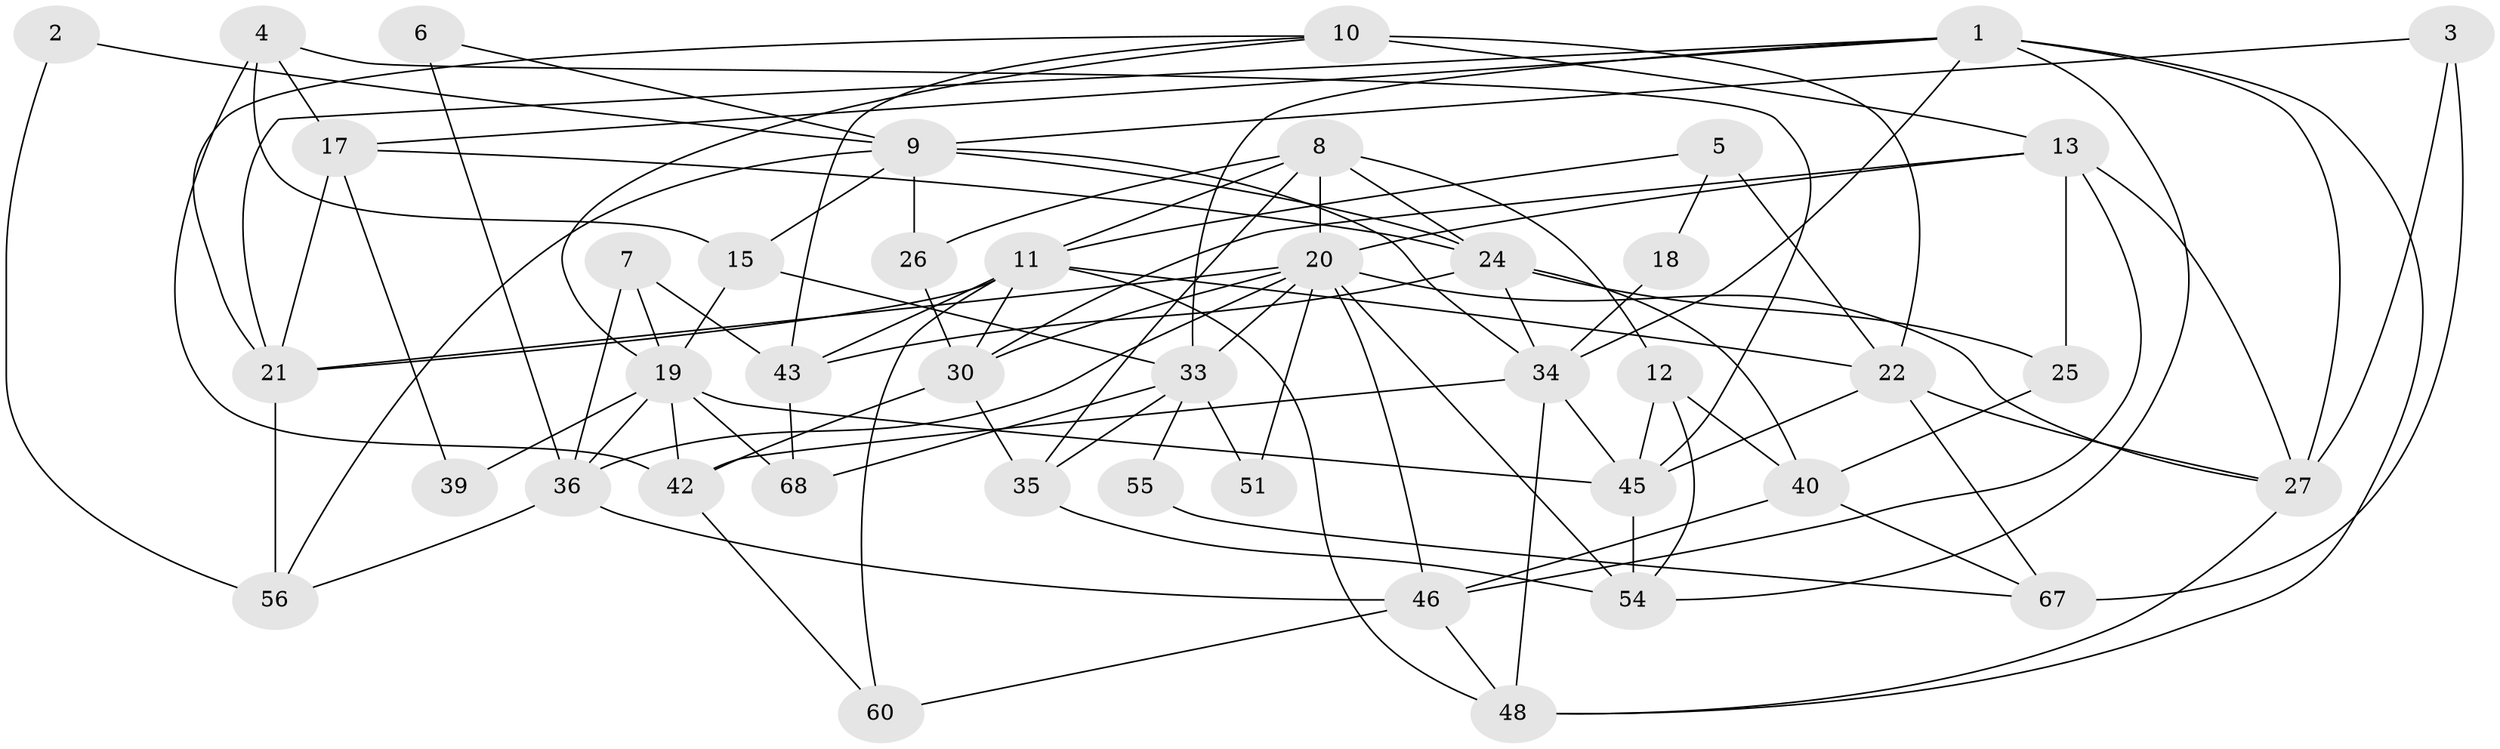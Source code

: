 // original degree distribution, {7: 0.027777777777777776, 2: 0.125, 3: 0.25, 4: 0.2916666666666667, 8: 0.013888888888888888, 5: 0.2222222222222222, 6: 0.06944444444444445}
// Generated by graph-tools (version 1.1) at 2025/18/03/04/25 18:18:40]
// undirected, 43 vertices, 104 edges
graph export_dot {
graph [start="1"]
  node [color=gray90,style=filled];
  1;
  2;
  3;
  4;
  5;
  6;
  7;
  8 [super="+14"];
  9;
  10 [super="+65"];
  11 [super="+57"];
  12;
  13 [super="+16+37"];
  15;
  17;
  18;
  19 [super="+23"];
  20 [super="+28"];
  21 [super="+52"];
  22 [super="+29"];
  24 [super="+47"];
  25;
  26;
  27 [super="+49"];
  30 [super="+31"];
  33 [super="+62+66+58"];
  34 [super="+64"];
  35;
  36 [super="+38"];
  39;
  40;
  42 [super="+44"];
  43;
  45 [super="+70"];
  46 [super="+50"];
  48;
  51;
  54 [super="+71"];
  55;
  56;
  60;
  67;
  68;
  1 -- 17;
  1 -- 27;
  1 -- 48;
  1 -- 54;
  1 -- 33;
  1 -- 21;
  1 -- 34;
  2 -- 9;
  2 -- 56;
  3 -- 9;
  3 -- 67;
  3 -- 27;
  4 -- 17;
  4 -- 45;
  4 -- 15;
  4 -- 42;
  5 -- 22 [weight=2];
  5 -- 11;
  5 -- 18;
  6 -- 9;
  6 -- 36 [weight=2];
  7 -- 43;
  7 -- 19;
  7 -- 36;
  8 -- 12;
  8 -- 35;
  8 -- 20 [weight=2];
  8 -- 24;
  8 -- 26;
  8 -- 11;
  9 -- 56;
  9 -- 24;
  9 -- 15;
  9 -- 26;
  9 -- 34;
  10 -- 22;
  10 -- 43;
  10 -- 21;
  10 -- 13 [weight=2];
  10 -- 19;
  11 -- 48;
  11 -- 43;
  11 -- 60;
  11 -- 22;
  11 -- 21;
  11 -- 30;
  12 -- 40;
  12 -- 45;
  12 -- 54;
  13 -- 25;
  13 -- 46;
  13 -- 27;
  13 -- 30;
  13 -- 20;
  15 -- 19;
  15 -- 33;
  17 -- 24;
  17 -- 39;
  17 -- 21;
  18 -- 34;
  19 -- 36;
  19 -- 68;
  19 -- 39;
  19 -- 42;
  19 -- 45;
  20 -- 33 [weight=3];
  20 -- 30 [weight=2];
  20 -- 46;
  20 -- 51;
  20 -- 21;
  20 -- 27;
  20 -- 36;
  20 -- 54;
  21 -- 56 [weight=2];
  22 -- 67 [weight=2];
  22 -- 27;
  22 -- 45;
  24 -- 25;
  24 -- 40;
  24 -- 43;
  24 -- 34;
  25 -- 40;
  26 -- 30;
  27 -- 48;
  30 -- 42;
  30 -- 35;
  33 -- 68;
  33 -- 55;
  33 -- 35;
  33 -- 51;
  34 -- 48;
  34 -- 42;
  34 -- 45;
  35 -- 54;
  36 -- 46;
  36 -- 56;
  40 -- 67;
  40 -- 46;
  42 -- 60;
  43 -- 68;
  45 -- 54;
  46 -- 48;
  46 -- 60;
  55 -- 67;
}
